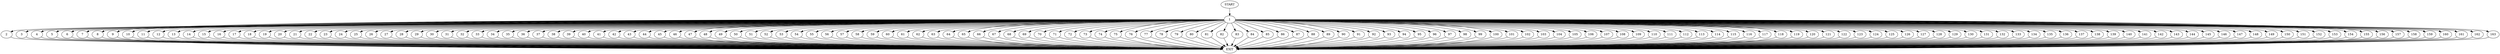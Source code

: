 digraph {
0 [label="START"]
164 [label="EXIT"]
0 -> 1
1 -> 2
1 -> 3
1 -> 4
1 -> 5
1 -> 6
1 -> 7
1 -> 8
1 -> 9
1 -> 10
1 -> 11
1 -> 12
1 -> 13
1 -> 14
1 -> 15
1 -> 16
1 -> 17
1 -> 18
1 -> 19
1 -> 20
1 -> 21
1 -> 22
1 -> 23
1 -> 24
1 -> 25
1 -> 26
1 -> 27
1 -> 28
1 -> 29
1 -> 30
1 -> 31
1 -> 32
1 -> 33
1 -> 34
1 -> 35
1 -> 36
1 -> 37
1 -> 38
1 -> 39
1 -> 40
1 -> 41
1 -> 42
1 -> 43
1 -> 44
1 -> 45
1 -> 46
1 -> 47
1 -> 48
1 -> 49
1 -> 50
1 -> 51
1 -> 52
1 -> 53
1 -> 54
1 -> 55
1 -> 56
1 -> 57
1 -> 58
1 -> 59
1 -> 60
1 -> 61
1 -> 62
1 -> 63
1 -> 64
1 -> 65
1 -> 66
1 -> 67
1 -> 68
1 -> 69
1 -> 70
1 -> 71
1 -> 72
1 -> 73
1 -> 74
1 -> 75
1 -> 76
1 -> 77
1 -> 78
1 -> 79
1 -> 80
1 -> 81
1 -> 82
1 -> 83
1 -> 84
1 -> 85
1 -> 86
1 -> 87
1 -> 88
1 -> 89
1 -> 90
1 -> 91
1 -> 92
1 -> 93
1 -> 94
1 -> 95
1 -> 96
1 -> 97
1 -> 98
1 -> 99
1 -> 100
1 -> 101
1 -> 102
1 -> 103
1 -> 104
1 -> 105
1 -> 106
1 -> 107
1 -> 108
1 -> 109
1 -> 110
1 -> 111
1 -> 112
1 -> 113
1 -> 114
1 -> 115
1 -> 116
1 -> 117
1 -> 118
1 -> 119
1 -> 120
1 -> 121
1 -> 122
1 -> 123
1 -> 124
1 -> 125
1 -> 126
1 -> 127
1 -> 128
1 -> 129
1 -> 130
1 -> 131
1 -> 132
1 -> 133
1 -> 134
1 -> 135
1 -> 136
1 -> 137
1 -> 138
1 -> 139
1 -> 140
1 -> 141
1 -> 142
1 -> 143
1 -> 144
1 -> 145
1 -> 146
1 -> 147
1 -> 148
1 -> 149
1 -> 150
1 -> 151
1 -> 152
1 -> 153
1 -> 154
1 -> 155
1 -> 156
1 -> 157
1 -> 158
1 -> 159
1 -> 160
1 -> 161
1 -> 162
1 -> 163
72 -> 164
17 -> 164
106 -> 164
97 -> 164
153 -> 164
91 -> 164
62 -> 164
107 -> 164
71 -> 164
28 -> 164
125 -> 164
147 -> 164
14 -> 164
150 -> 164
74 -> 164
101 -> 164
94 -> 164
158 -> 164
57 -> 164
21 -> 164
15 -> 164
79 -> 164
39 -> 164
23 -> 164
108 -> 164
82 -> 164
154 -> 164
2 -> 164
7 -> 164
13 -> 164
55 -> 164
115 -> 164
120 -> 164
89 -> 164
149 -> 164
86 -> 164
61 -> 164
136 -> 164
27 -> 164
121 -> 164
87 -> 164
38 -> 164
24 -> 164
109 -> 164
29 -> 164
143 -> 164
139 -> 164
135 -> 164
44 -> 164
162 -> 164
60 -> 164
123 -> 164
110 -> 164
155 -> 164
130 -> 164
34 -> 164
35 -> 164
116 -> 164
157 -> 164
105 -> 164
104 -> 164
42 -> 164
18 -> 164
81 -> 164
75 -> 164
43 -> 164
9 -> 164
131 -> 164
92 -> 164
32 -> 164
40 -> 164
126 -> 164
66 -> 164
80 -> 164
145 -> 164
33 -> 164
65 -> 164
5 -> 164
163 -> 164
124 -> 164
25 -> 164
152 -> 164
119 -> 164
160 -> 164
144 -> 164
3 -> 164
88 -> 164
64 -> 164
156 -> 164
36 -> 164
6 -> 164
54 -> 164
114 -> 164
73 -> 164
127 -> 164
59 -> 164
30 -> 164
63 -> 164
128 -> 164
95 -> 164
46 -> 164
137 -> 164
83 -> 164
76 -> 164
68 -> 164
129 -> 164
132 -> 164
37 -> 164
58 -> 164
84 -> 164
19 -> 164
48 -> 164
117 -> 164
4 -> 164
11 -> 164
22 -> 164
56 -> 164
10 -> 164
133 -> 164
122 -> 164
161 -> 164
77 -> 164
53 -> 164
20 -> 164
31 -> 164
78 -> 164
148 -> 164
96 -> 164
49 -> 164
159 -> 164
69 -> 164
134 -> 164
102 -> 164
112 -> 164
51 -> 164
16 -> 164
93 -> 164
12 -> 164
98 -> 164
99 -> 164
85 -> 164
138 -> 164
111 -> 164
52 -> 164
67 -> 164
113 -> 164
103 -> 164
100 -> 164
142 -> 164
41 -> 164
141 -> 164
50 -> 164
118 -> 164
140 -> 164
26 -> 164
151 -> 164
47 -> 164
70 -> 164
45 -> 164
8 -> 164
146 -> 164
90 -> 164
}
